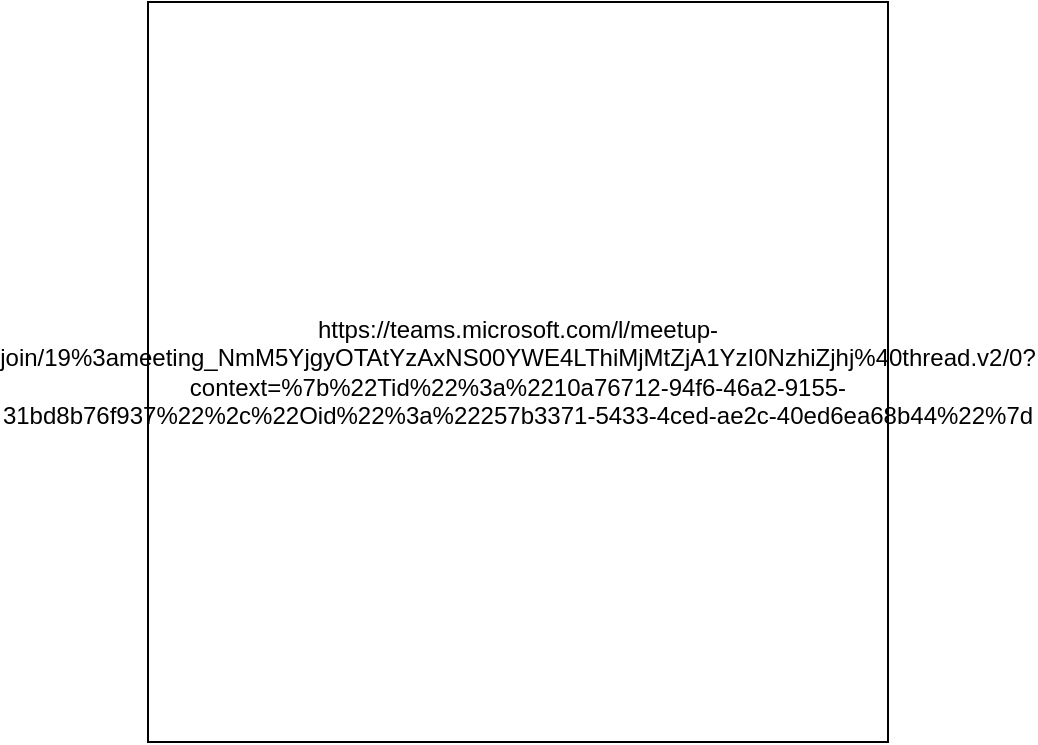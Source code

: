 <mxfile version="27.1.6">
  <diagram name="Página-1" id="LPzA1EdKOrGCX12UJips">
    <mxGraphModel dx="872" dy="421" grid="1" gridSize="10" guides="1" tooltips="1" connect="1" arrows="1" fold="1" page="1" pageScale="1" pageWidth="827" pageHeight="1169" math="0" shadow="0">
      <root>
        <mxCell id="0" />
        <mxCell id="1" parent="0" />
        <mxCell id="OgM6Et-30z3pMFfyQZWw-1" value="&lt;div&gt;https://teams.microsoft.com/l/meetup-join/19%3ameeting_NmM5YjgyOTAtYzAxNS00YWE4LThiMjMtZjA1YzI0NzhiZjhj%40thread.v2/0?context=%7b%22Tid%22%3a%2210a76712-94f6-46a2-9155-31bd8b76f937%22%2c%22Oid%22%3a%22257b3371-5433-4ced-ae2c-40ed6ea68b44%22%7d&lt;/div&gt;" style="whiteSpace=wrap;html=1;aspect=fixed;" parent="1" vertex="1">
          <mxGeometry x="90" y="80" width="370" height="370" as="geometry" />
        </mxCell>
      </root>
    </mxGraphModel>
  </diagram>
</mxfile>
